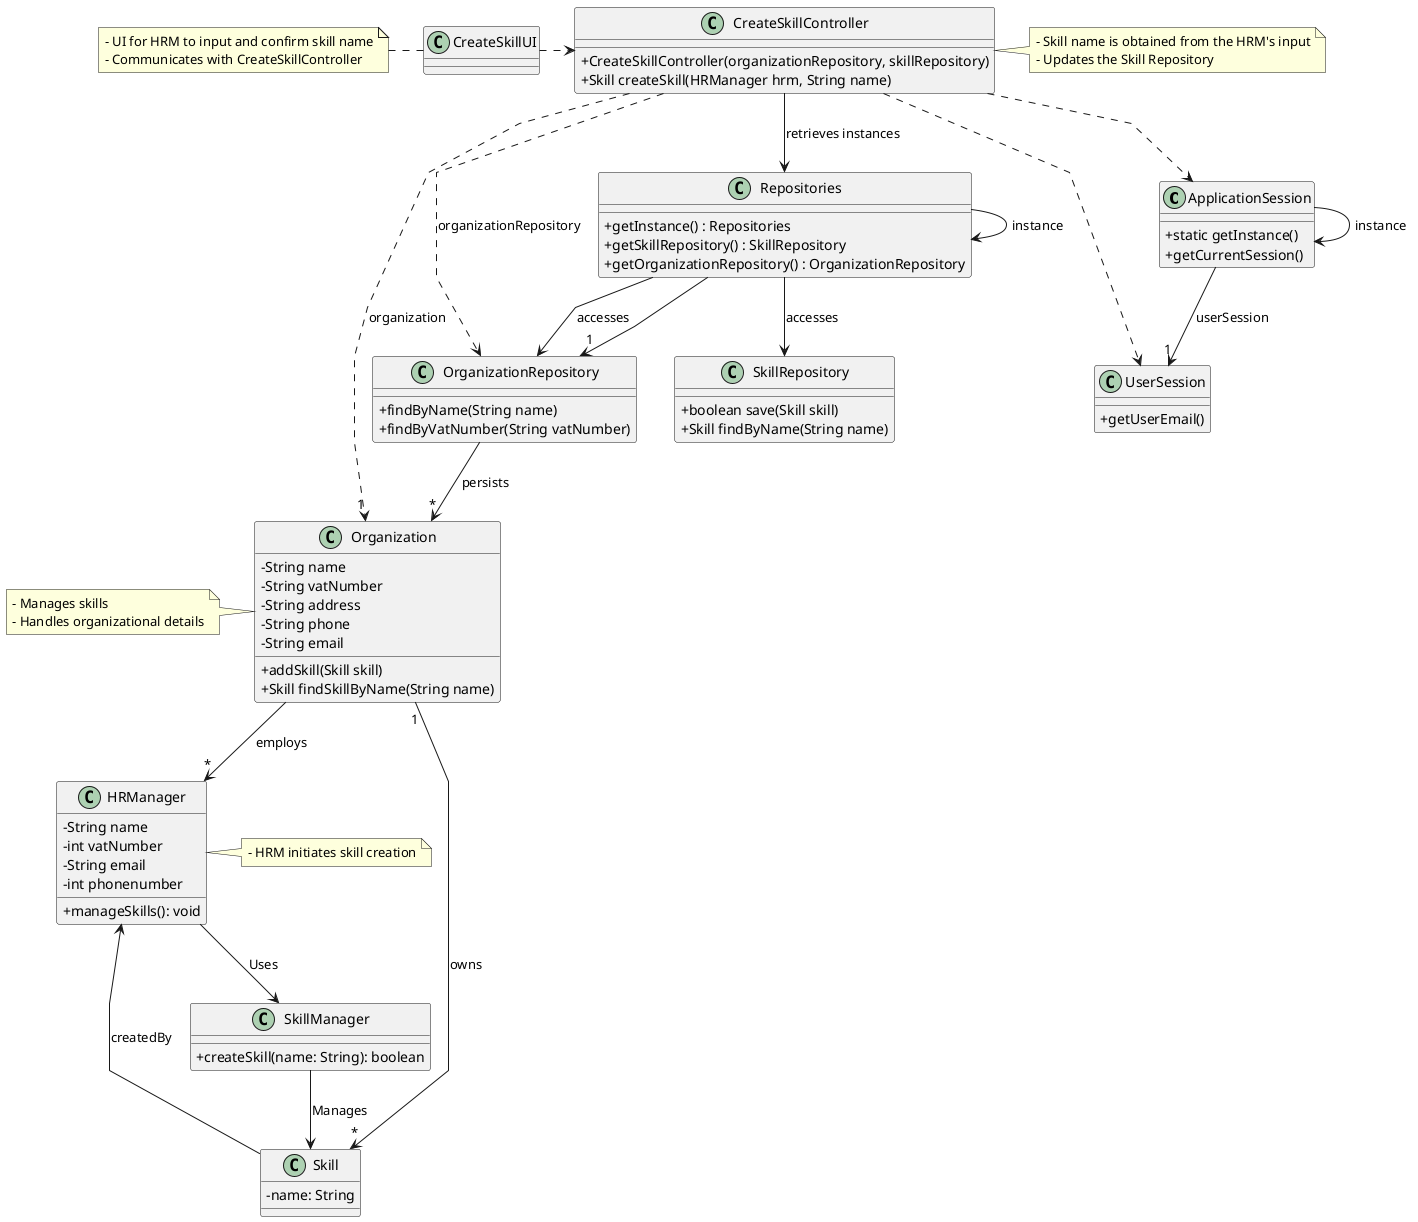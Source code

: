 @startuml
'skinparam monochrome true
skinparam packageStyle rectangle
skinparam shadowing false
skinparam linetype polyline
'skinparam linetype orto

skinparam classAttributeIconSize 0

'left to right direction

class ApplicationSession
{
    + static getInstance()
    + getCurrentSession()
}

class UserSession
{
    + getUserEmail()
}

class Skill {
    - name: String
}

class SkillManager {
    + createSkill(name: String): boolean
}

class SkillRepository {
  + boolean save(Skill skill)
  + Skill findByName(String name)
}

class Organization {
  - String name
  - String vatNumber
  - String address
  - String phone
  - String email
  + addSkill(Skill skill)
  + Skill findSkillByName(String name)
}

class OrganizationRepository {
  + findByName(String name)
  + findByVatNumber(String vatNumber)
}

class Repositories {
  + getInstance() : Repositories
  + getSkillRepository() : SkillRepository
  + getOrganizationRepository() : OrganizationRepository
}

class CreateSkillController {
  + CreateSkillController(organizationRepository, skillRepository)
  + Skill createSkill(HRManager hrm, String name)
}

class CreateSkillUI {

}

class HRManager {
   - String name
   - int vatNumber
   - String email
   - int phonenumber
    + manageSkills(): void
}

SkillManager --> Skill: Manages
HRManager --> SkillManager: Uses

note right of CreateSkillController
  - Skill name is obtained from the HRM's input
  - Updates the Skill Repository
end note

note right of HRManager
  - HRM initiates skill creation
end note

note left of CreateSkillUI
  - UI for HRM to input and confirm skill name
  - Communicates with CreateSkillController
end note

note left of Organization
  - Manages skills
  - Handles organizational details
end note

Repositories -> Repositories : instance
ApplicationSession -> ApplicationSession : instance

CreateSkillUI .> CreateSkillController

CreateSkillController -down-> Repositories : retrieves instances

Repositories -down-> SkillRepository : accesses
Repositories -down-> OrganizationRepository : accesses

CreateSkillController ..> OrganizationRepository : organizationRepository

Repositories --> "1" OrganizationRepository

OrganizationRepository --> "*" Organization : persists
ApplicationSession --> "1" UserSession : userSession

CreateSkillController ..> "1" Organization : organization
CreateSkillController ..> ApplicationSession
CreateSkillController ..> UserSession
Organization "1" --> "*" Skill : owns
Skill --> HRManager : createdBy

Organization --> "*" HRManager : employs

@enduml